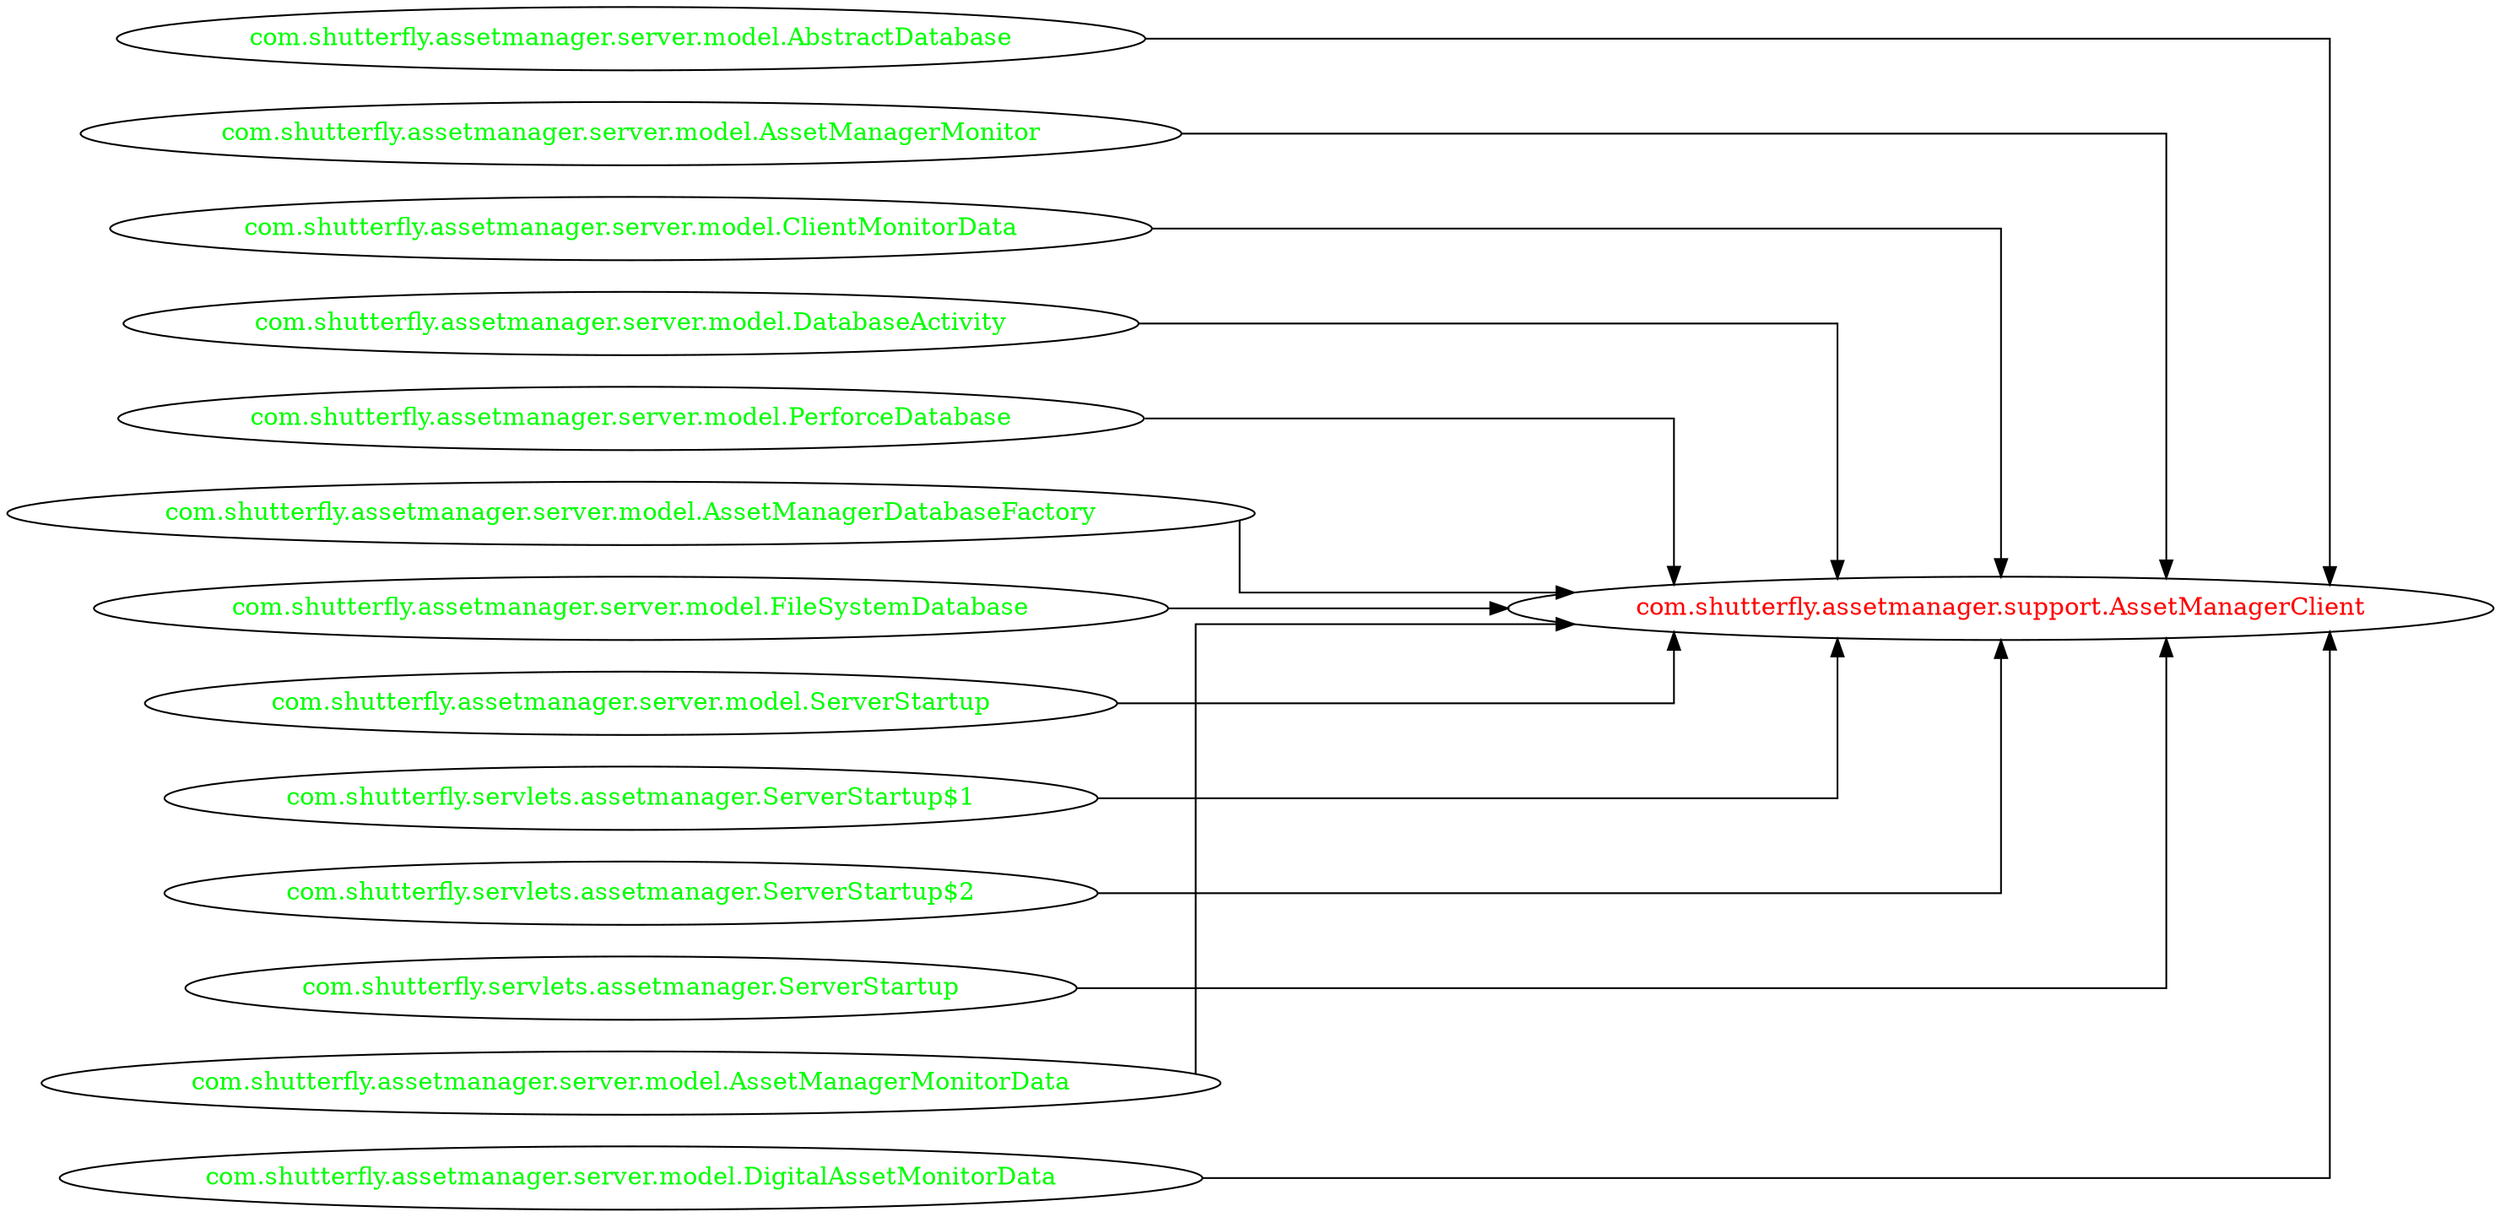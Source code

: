 digraph dependencyGraph {
 concentrate=true;
 ranksep="2.0";
 rankdir="LR"; 
 splines="ortho";
"com.shutterfly.assetmanager.support.AssetManagerClient" [fontcolor="red"];
"com.shutterfly.assetmanager.server.model.AbstractDatabase" [ fontcolor="green" ];
"com.shutterfly.assetmanager.server.model.AbstractDatabase"->"com.shutterfly.assetmanager.support.AssetManagerClient";
"com.shutterfly.assetmanager.server.model.AssetManagerMonitor" [ fontcolor="green" ];
"com.shutterfly.assetmanager.server.model.AssetManagerMonitor"->"com.shutterfly.assetmanager.support.AssetManagerClient";
"com.shutterfly.assetmanager.server.model.ClientMonitorData" [ fontcolor="green" ];
"com.shutterfly.assetmanager.server.model.ClientMonitorData"->"com.shutterfly.assetmanager.support.AssetManagerClient";
"com.shutterfly.assetmanager.server.model.DatabaseActivity" [ fontcolor="green" ];
"com.shutterfly.assetmanager.server.model.DatabaseActivity"->"com.shutterfly.assetmanager.support.AssetManagerClient";
"com.shutterfly.assetmanager.server.model.PerforceDatabase" [ fontcolor="green" ];
"com.shutterfly.assetmanager.server.model.PerforceDatabase"->"com.shutterfly.assetmanager.support.AssetManagerClient";
"com.shutterfly.assetmanager.server.model.AssetManagerDatabaseFactory" [ fontcolor="green" ];
"com.shutterfly.assetmanager.server.model.AssetManagerDatabaseFactory"->"com.shutterfly.assetmanager.support.AssetManagerClient";
"com.shutterfly.assetmanager.server.model.FileSystemDatabase" [ fontcolor="green" ];
"com.shutterfly.assetmanager.server.model.FileSystemDatabase"->"com.shutterfly.assetmanager.support.AssetManagerClient";
"com.shutterfly.assetmanager.server.model.ServerStartup" [ fontcolor="green" ];
"com.shutterfly.assetmanager.server.model.ServerStartup"->"com.shutterfly.assetmanager.support.AssetManagerClient";
"com.shutterfly.servlets.assetmanager.ServerStartup$1" [ fontcolor="green" ];
"com.shutterfly.servlets.assetmanager.ServerStartup$1"->"com.shutterfly.assetmanager.support.AssetManagerClient";
"com.shutterfly.servlets.assetmanager.ServerStartup$2" [ fontcolor="green" ];
"com.shutterfly.servlets.assetmanager.ServerStartup$2"->"com.shutterfly.assetmanager.support.AssetManagerClient";
"com.shutterfly.servlets.assetmanager.ServerStartup" [ fontcolor="green" ];
"com.shutterfly.servlets.assetmanager.ServerStartup"->"com.shutterfly.assetmanager.support.AssetManagerClient";
"com.shutterfly.assetmanager.server.model.AssetManagerMonitorData" [ fontcolor="green" ];
"com.shutterfly.assetmanager.server.model.AssetManagerMonitorData"->"com.shutterfly.assetmanager.support.AssetManagerClient";
"com.shutterfly.assetmanager.server.model.DigitalAssetMonitorData" [ fontcolor="green" ];
"com.shutterfly.assetmanager.server.model.DigitalAssetMonitorData"->"com.shutterfly.assetmanager.support.AssetManagerClient";
}